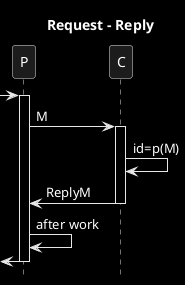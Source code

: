 @startuml
title Request - Reply
hide footbox
skinparam monochrome reverse
->P
activate P
P->C: M
activate C
C->C: id=p(M)
C->P: ReplyM
deactivate C
P->P: after work
<-P
deactivate P
@enduml

